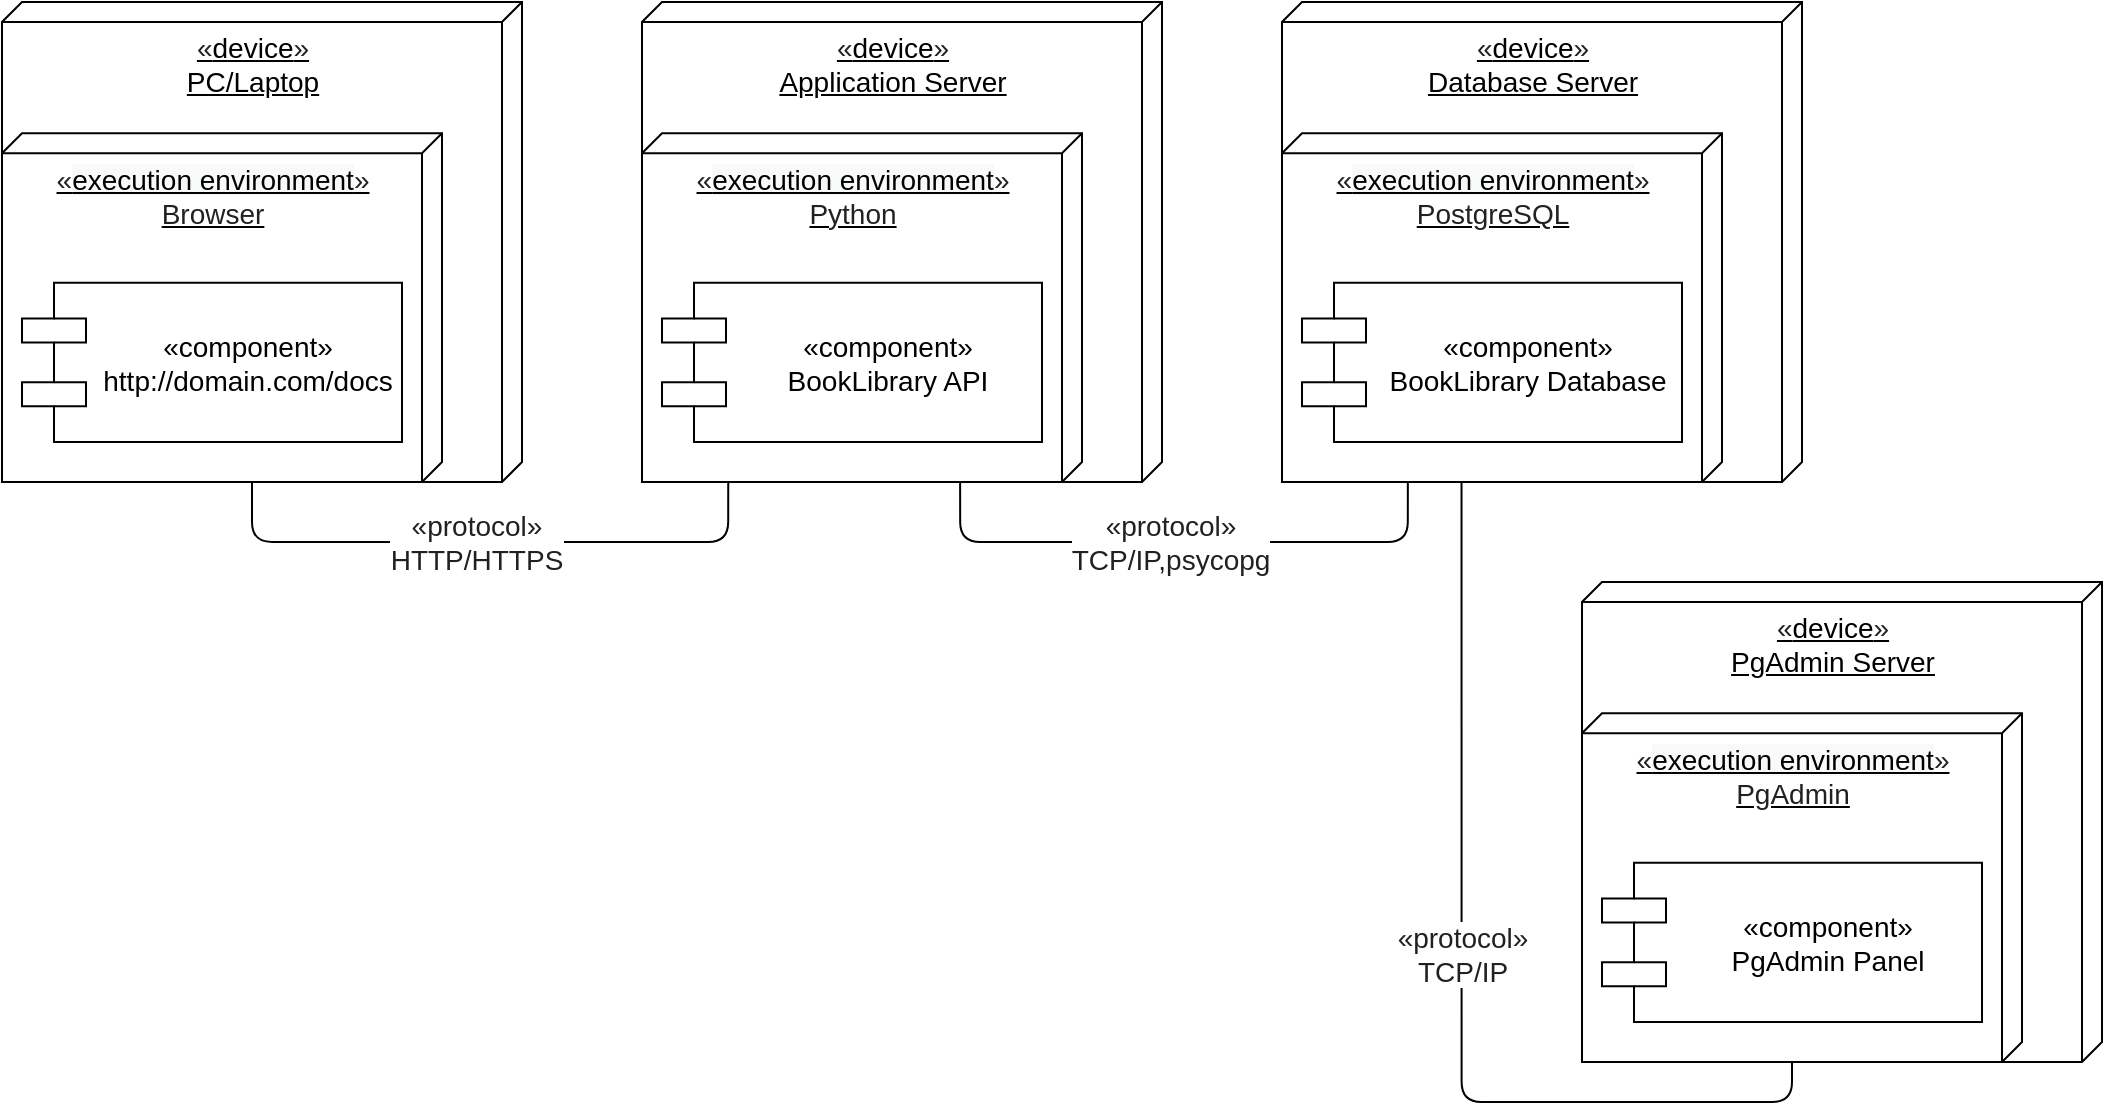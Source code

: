 <mxfile version="12.6.5" type="device"><diagram id="IMhtUrpOj0-W8KRC8lCE" name="Page-1"><mxGraphModel dx="1758" dy="1344" grid="1" gridSize="10" guides="1" tooltips="1" connect="1" arrows="1" fold="1" page="1" pageScale="1" pageWidth="583" pageHeight="827" math="0" shadow="0"><root><mxCell id="0"/><mxCell id="1" parent="0"/><mxCell id="6W6B7vYku1qY_E1f4mPC-2" value="" style="group" vertex="1" connectable="0" parent="1"><mxGeometry x="40" y="260" width="260" height="240" as="geometry"/></mxCell><mxCell id="EEtoQofadWkU9-pVXTSN-6" value="&lt;div style=&quot;text-align: center&quot;&gt;&lt;span style=&quot;white-space: normal ; color: rgb(32 , 33 , 36) ; font-family: &amp;#34;arial&amp;#34; , sans-serif ; text-align: left ; background-color: rgb(255 , 255 , 255)&quot;&gt;«&lt;/span&gt;&lt;span style=&quot;text-align: left ; background-color: rgb(248 , 249 , 250)&quot;&gt;execution environment&lt;/span&gt;&lt;span style=&quot;white-space: normal ; color: rgb(32 , 33 , 36) ; font-family: &amp;#34;arial&amp;#34; , sans-serif ; text-align: left ; background-color: rgb(255 , 255 , 255)&quot;&gt;»&lt;br&gt;Browser&lt;/span&gt;&lt;/div&gt;" style="verticalAlign=top;align=center;spacingTop=8;spacingLeft=2;spacingRight=12;shape=cube;size=10;direction=south;fontStyle=4;html=1;shadow=0;comic=0;fillColor=none;gradientColor=#808080;fontSize=14;" parent="6W6B7vYku1qY_E1f4mPC-2" vertex="1"><mxGeometry y="65.6" width="220.0" height="174.4" as="geometry"/></mxCell><mxCell id="EEtoQofadWkU9-pVXTSN-3" value="&lt;span style=&quot;white-space: normal ; color: rgb(32 , 33 , 36) ; font-family: &amp;#34;arial&amp;#34; , sans-serif ; text-align: left ; background-color: rgb(255 , 255 , 255)&quot;&gt;«&lt;/span&gt;device&lt;span style=&quot;white-space: normal ; color: rgb(32 , 33 , 36) ; font-family: &amp;#34;arial&amp;#34; , sans-serif ; text-align: left ; background-color: rgb(255 , 255 , 255)&quot;&gt;»&lt;/span&gt;&lt;br&gt;PC/Laptop" style="verticalAlign=top;align=center;spacingTop=8;spacingLeft=2;spacingRight=12;shape=cube;size=10;direction=south;fontStyle=4;html=1;shadow=0;comic=0;fillColor=none;gradientColor=#808080;fontSize=14;" parent="6W6B7vYku1qY_E1f4mPC-2" vertex="1"><mxGeometry width="260" height="240" as="geometry"/></mxCell><mxCell id="EEtoQofadWkU9-pVXTSN-5" value="«component»&#10;http://domain.com/docs" style="shape=component;align=center;spacingLeft=36;shadow=0;comic=0;fillColor=none;gradientColor=#808080;fontSize=14;" parent="6W6B7vYku1qY_E1f4mPC-2" vertex="1"><mxGeometry x="10" y="140.34" width="190" height="79.66" as="geometry"/></mxCell><mxCell id="6W6B7vYku1qY_E1f4mPC-15" value="" style="group" vertex="1" connectable="0" parent="1"><mxGeometry x="830" y="550" width="260" height="240" as="geometry"/></mxCell><mxCell id="6W6B7vYku1qY_E1f4mPC-12" value="&lt;span style=&quot;white-space: normal ; color: rgb(32 , 33 , 36) ; font-family: &amp;#34;arial&amp;#34; , sans-serif ; text-align: left ; background-color: rgb(255 , 255 , 255)&quot;&gt;«&lt;/span&gt;device&lt;span style=&quot;white-space: normal ; color: rgb(32 , 33 , 36) ; font-family: &amp;#34;arial&amp;#34; , sans-serif ; text-align: left ; background-color: rgb(255 , 255 , 255)&quot;&gt;»&lt;/span&gt;&lt;br&gt;PgAdmin Server" style="verticalAlign=top;align=center;spacingTop=8;spacingLeft=2;spacingRight=12;shape=cube;size=10;direction=south;fontStyle=4;html=1;shadow=0;comic=0;fillColor=none;gradientColor=#808080;fontSize=14;" vertex="1" parent="6W6B7vYku1qY_E1f4mPC-15"><mxGeometry width="260" height="240" as="geometry"/></mxCell><mxCell id="6W6B7vYku1qY_E1f4mPC-13" value="&lt;div style=&quot;text-align: center&quot;&gt;&lt;span style=&quot;white-space: normal ; color: rgb(32 , 33 , 36) ; font-family: &amp;#34;arial&amp;#34; , sans-serif ; text-align: left ; background-color: rgb(255 , 255 , 255)&quot;&gt;«&lt;/span&gt;&lt;span style=&quot;text-align: left ; background-color: rgb(248 , 249 , 250)&quot;&gt;execution environment&lt;/span&gt;&lt;span style=&quot;white-space: normal ; color: rgb(32 , 33 , 36) ; font-family: &amp;#34;arial&amp;#34; , sans-serif ; text-align: left ; background-color: rgb(255 , 255 , 255)&quot;&gt;»&lt;br&gt;PgAdmin&lt;/span&gt;&lt;/div&gt;" style="verticalAlign=top;align=center;spacingTop=8;spacingLeft=2;spacingRight=12;shape=cube;size=10;direction=south;fontStyle=4;html=1;shadow=0;comic=0;fillColor=none;gradientColor=#808080;fontSize=14;" vertex="1" parent="6W6B7vYku1qY_E1f4mPC-15"><mxGeometry y="65.6" width="220.0" height="174.4" as="geometry"/></mxCell><mxCell id="6W6B7vYku1qY_E1f4mPC-14" value="«component»&#10;PgAdmin Panel" style="shape=component;align=center;spacingLeft=36;shadow=0;comic=0;fillColor=none;gradientColor=#808080;fontSize=14;" vertex="1" parent="6W6B7vYku1qY_E1f4mPC-15"><mxGeometry x="10" y="140.34" width="190" height="79.66" as="geometry"/></mxCell><mxCell id="6W6B7vYku1qY_E1f4mPC-16" value="" style="group" vertex="1" connectable="0" parent="1"><mxGeometry x="680" y="260" width="260" height="240" as="geometry"/></mxCell><mxCell id="6W6B7vYku1qY_E1f4mPC-9" value="&lt;span style=&quot;white-space: normal ; color: rgb(32 , 33 , 36) ; font-family: &amp;#34;arial&amp;#34; , sans-serif ; text-align: left ; background-color: rgb(255 , 255 , 255)&quot;&gt;«&lt;/span&gt;device&lt;span style=&quot;white-space: normal ; color: rgb(32 , 33 , 36) ; font-family: &amp;#34;arial&amp;#34; , sans-serif ; text-align: left ; background-color: rgb(255 , 255 , 255)&quot;&gt;»&lt;/span&gt;&lt;br&gt;Database Server" style="verticalAlign=top;align=center;spacingTop=8;spacingLeft=2;spacingRight=12;shape=cube;size=10;direction=south;fontStyle=4;html=1;shadow=0;comic=0;fillColor=none;gradientColor=#808080;fontSize=14;" vertex="1" parent="6W6B7vYku1qY_E1f4mPC-16"><mxGeometry width="260" height="240" as="geometry"/></mxCell><mxCell id="6W6B7vYku1qY_E1f4mPC-10" value="&lt;div style=&quot;text-align: center&quot;&gt;&lt;span style=&quot;white-space: normal ; color: rgb(32 , 33 , 36) ; font-family: &amp;#34;arial&amp;#34; , sans-serif ; text-align: left ; background-color: rgb(255 , 255 , 255)&quot;&gt;«&lt;/span&gt;&lt;span style=&quot;text-align: left ; background-color: rgb(248 , 249 , 250)&quot;&gt;execution environment&lt;/span&gt;&lt;span style=&quot;white-space: normal ; color: rgb(32 , 33 , 36) ; font-family: &amp;#34;arial&amp;#34; , sans-serif ; text-align: left ; background-color: rgb(255 , 255 , 255)&quot;&gt;»&lt;br&gt;PostgreSQL&lt;/span&gt;&lt;/div&gt;" style="verticalAlign=top;align=center;spacingTop=8;spacingLeft=2;spacingRight=12;shape=cube;size=10;direction=south;fontStyle=4;html=1;shadow=0;comic=0;fillColor=none;gradientColor=#808080;fontSize=14;" vertex="1" parent="6W6B7vYku1qY_E1f4mPC-16"><mxGeometry y="65.6" width="220.0" height="174.4" as="geometry"/></mxCell><mxCell id="6W6B7vYku1qY_E1f4mPC-11" value="«component»&#10;BookLibrary Database" style="shape=component;align=center;spacingLeft=36;shadow=0;comic=0;fillColor=none;gradientColor=#808080;fontSize=14;" vertex="1" parent="6W6B7vYku1qY_E1f4mPC-16"><mxGeometry x="10" y="140.34" width="190" height="79.66" as="geometry"/></mxCell><mxCell id="6W6B7vYku1qY_E1f4mPC-17" value="" style="group" vertex="1" connectable="0" parent="1"><mxGeometry x="360" y="260" width="260" height="240" as="geometry"/></mxCell><mxCell id="6W6B7vYku1qY_E1f4mPC-5" value="&lt;span style=&quot;white-space: normal ; color: rgb(32 , 33 , 36) ; font-family: &amp;#34;arial&amp;#34; , sans-serif ; text-align: left ; background-color: rgb(255 , 255 , 255)&quot;&gt;«&lt;/span&gt;device&lt;span style=&quot;white-space: normal ; color: rgb(32 , 33 , 36) ; font-family: &amp;#34;arial&amp;#34; , sans-serif ; text-align: left ; background-color: rgb(255 , 255 , 255)&quot;&gt;»&lt;/span&gt;&lt;br&gt;Application Server" style="verticalAlign=top;align=center;spacingTop=8;spacingLeft=2;spacingRight=12;shape=cube;size=10;direction=south;fontStyle=4;html=1;shadow=0;comic=0;fillColor=none;gradientColor=#808080;fontSize=14;" vertex="1" parent="6W6B7vYku1qY_E1f4mPC-17"><mxGeometry width="260" height="240" as="geometry"/></mxCell><mxCell id="6W6B7vYku1qY_E1f4mPC-4" value="&lt;div style=&quot;text-align: center&quot;&gt;&lt;span style=&quot;white-space: normal ; color: rgb(32 , 33 , 36) ; font-family: &amp;#34;arial&amp;#34; , sans-serif ; text-align: left ; background-color: rgb(255 , 255 , 255)&quot;&gt;«&lt;/span&gt;&lt;span style=&quot;text-align: left ; background-color: rgb(248 , 249 , 250)&quot;&gt;execution environment&lt;/span&gt;&lt;span style=&quot;white-space: normal ; color: rgb(32 , 33 , 36) ; font-family: &amp;#34;arial&amp;#34; , sans-serif ; text-align: left ; background-color: rgb(255 , 255 , 255)&quot;&gt;»&lt;br&gt;Python&lt;/span&gt;&lt;/div&gt;" style="verticalAlign=top;align=center;spacingTop=8;spacingLeft=2;spacingRight=12;shape=cube;size=10;direction=south;fontStyle=4;html=1;shadow=0;comic=0;fillColor=none;gradientColor=#808080;fontSize=14;" vertex="1" parent="6W6B7vYku1qY_E1f4mPC-17"><mxGeometry y="65.6" width="220.0" height="174.4" as="geometry"/></mxCell><mxCell id="6W6B7vYku1qY_E1f4mPC-6" value="«component»&#10;BookLibrary API" style="shape=component;align=center;spacingLeft=36;shadow=0;comic=0;fillColor=none;gradientColor=#808080;fontSize=14;" vertex="1" parent="6W6B7vYku1qY_E1f4mPC-17"><mxGeometry x="10" y="140.34" width="190" height="79.66" as="geometry"/></mxCell><mxCell id="6W6B7vYku1qY_E1f4mPC-19" value="" style="endArrow=none;html=1;fontSize=14;exitX=0;exitY=0;exitDx=240;exitDy=135;exitPerimeter=0;entryX=1.001;entryY=0.804;entryDx=0;entryDy=0;entryPerimeter=0;edgeStyle=orthogonalEdgeStyle;" edge="1" parent="1" source="EEtoQofadWkU9-pVXTSN-3" target="6W6B7vYku1qY_E1f4mPC-4"><mxGeometry width="50" height="50" relative="1" as="geometry"><mxPoint x="130" y="640" as="sourcePoint"/><mxPoint x="180" y="590" as="targetPoint"/><Array as="points"><mxPoint x="195" y="530"/><mxPoint x="433" y="530"/></Array></mxGeometry></mxCell><mxCell id="6W6B7vYku1qY_E1f4mPC-20" value="&lt;span style=&quot;white-space: normal ; color: rgb(32 , 33 , 36) ; font-family: &amp;#34;arial&amp;#34; , sans-serif ; text-align: left&quot;&gt;«protocol&lt;/span&gt;&lt;span style=&quot;white-space: normal ; color: rgb(32 , 33 , 36) ; font-family: &amp;#34;arial&amp;#34; , sans-serif ; text-align: left&quot;&gt;»&lt;br&gt;HTTP/HTTPS&lt;br&gt;&lt;/span&gt;" style="text;html=1;align=center;verticalAlign=middle;resizable=0;points=[];labelBackgroundColor=#ffffff;fontSize=14;" vertex="1" connectable="0" parent="6W6B7vYku1qY_E1f4mPC-19"><mxGeometry x="-0.051" relative="1" as="geometry"><mxPoint as="offset"/></mxGeometry></mxCell><mxCell id="6W6B7vYku1qY_E1f4mPC-21" value="" style="endArrow=none;html=1;fontSize=14;exitX=1;exitY=0.277;exitDx=0;exitDy=0;exitPerimeter=0;entryX=1;entryY=0.714;entryDx=0;entryDy=0;entryPerimeter=0;edgeStyle=orthogonalEdgeStyle;" edge="1" parent="1" source="6W6B7vYku1qY_E1f4mPC-4" target="6W6B7vYku1qY_E1f4mPC-10"><mxGeometry width="50" height="50" relative="1" as="geometry"><mxPoint x="550" y="650" as="sourcePoint"/><mxPoint x="920" y="650.0" as="targetPoint"/><Array as="points"><mxPoint x="549" y="530"/><mxPoint x="763" y="530"/></Array></mxGeometry></mxCell><mxCell id="6W6B7vYku1qY_E1f4mPC-22" value="&lt;span style=&quot;white-space: normal ; color: rgb(32 , 33 , 36) ; font-family: &amp;#34;arial&amp;#34; , sans-serif ; text-align: left&quot;&gt;«protocol&lt;/span&gt;&lt;span style=&quot;white-space: normal ; color: rgb(32 , 33 , 36) ; font-family: &amp;#34;arial&amp;#34; , sans-serif ; text-align: left&quot;&gt;»&lt;br&gt;TCP/IP,psycopg&lt;br&gt;&lt;/span&gt;" style="text;html=1;align=center;verticalAlign=middle;resizable=0;points=[];labelBackgroundColor=#ffffff;fontSize=14;" vertex="1" connectable="0" parent="6W6B7vYku1qY_E1f4mPC-21"><mxGeometry x="-0.051" relative="1" as="geometry"><mxPoint as="offset"/></mxGeometry></mxCell><mxCell id="6W6B7vYku1qY_E1f4mPC-23" value="" style="endArrow=none;html=1;fontSize=14;exitX=1.002;exitY=0.592;exitDx=0;exitDy=0;exitPerimeter=0;entryX=0;entryY=0;entryDx=174.4;entryDy=115.0;entryPerimeter=0;edgeStyle=orthogonalEdgeStyle;" edge="1" parent="1" source="6W6B7vYku1qY_E1f4mPC-10" target="6W6B7vYku1qY_E1f4mPC-13"><mxGeometry width="50" height="50" relative="1" as="geometry"><mxPoint x="930" y="560" as="sourcePoint"/><mxPoint x="1300" y="560.0" as="targetPoint"/><Array as="points"><mxPoint x="770" y="810"/><mxPoint x="935" y="810"/></Array></mxGeometry></mxCell><mxCell id="6W6B7vYku1qY_E1f4mPC-24" value="&lt;span style=&quot;white-space: normal ; color: rgb(32 , 33 , 36) ; font-family: &amp;#34;arial&amp;#34; , sans-serif ; text-align: left&quot;&gt;«protocol&lt;/span&gt;&lt;span style=&quot;white-space: normal ; color: rgb(32 , 33 , 36) ; font-family: &amp;#34;arial&amp;#34; , sans-serif ; text-align: left&quot;&gt;»&lt;br&gt;TCP/IP&lt;br&gt;&lt;/span&gt;" style="text;html=1;align=center;verticalAlign=middle;resizable=0;points=[];labelBackgroundColor=#ffffff;fontSize=14;" vertex="1" connectable="0" parent="6W6B7vYku1qY_E1f4mPC-23"><mxGeometry x="-0.051" relative="1" as="geometry"><mxPoint as="offset"/></mxGeometry></mxCell></root></mxGraphModel></diagram></mxfile>